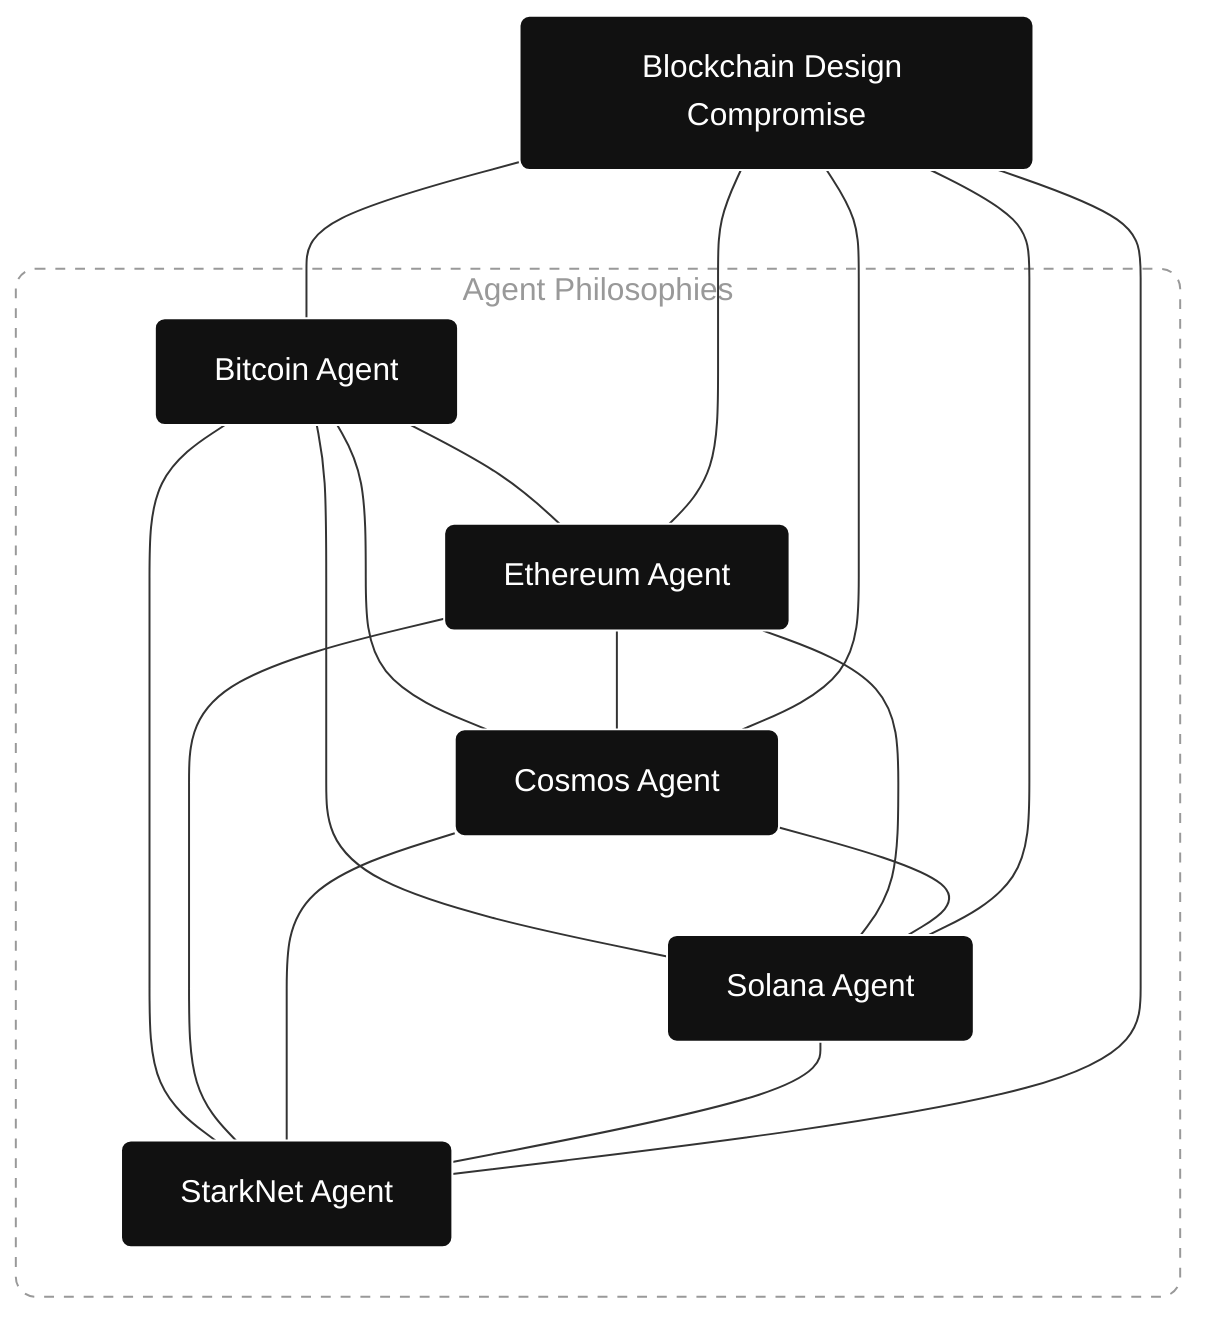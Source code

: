 flowchart TD
    BTC[Bitcoin Agent] --- ETH[Ethereum Agent]
    BTC --- COS[Cosmos Agent]
    BTC --- SOL[Solana Agent]
    BTC --- STK[StarkNet Agent]
    ETH --- COS
    ETH --- SOL
    ETH --- STK
    COS --- SOL
    COS --- STK
    SOL --- STK
    
    COMP[Blockchain Design Compromise] --- BTC
    COMP --- ETH
    COMP --- COS
    COMP --- SOL
    COMP --- STK

    subgraph AP[Agent Philosophies]
        BTC
        ETH
        COS
        SOL
        STK
    end

    classDef default fill:#111,stroke:#fff,color:#fff,stroke-width:1px,rx:5,ry:5
    classDef container fill:transparent,stroke:#999,stroke-width:1px,stroke-dasharray:5 5,color:#999,rx:10,ry:10

    class AP container